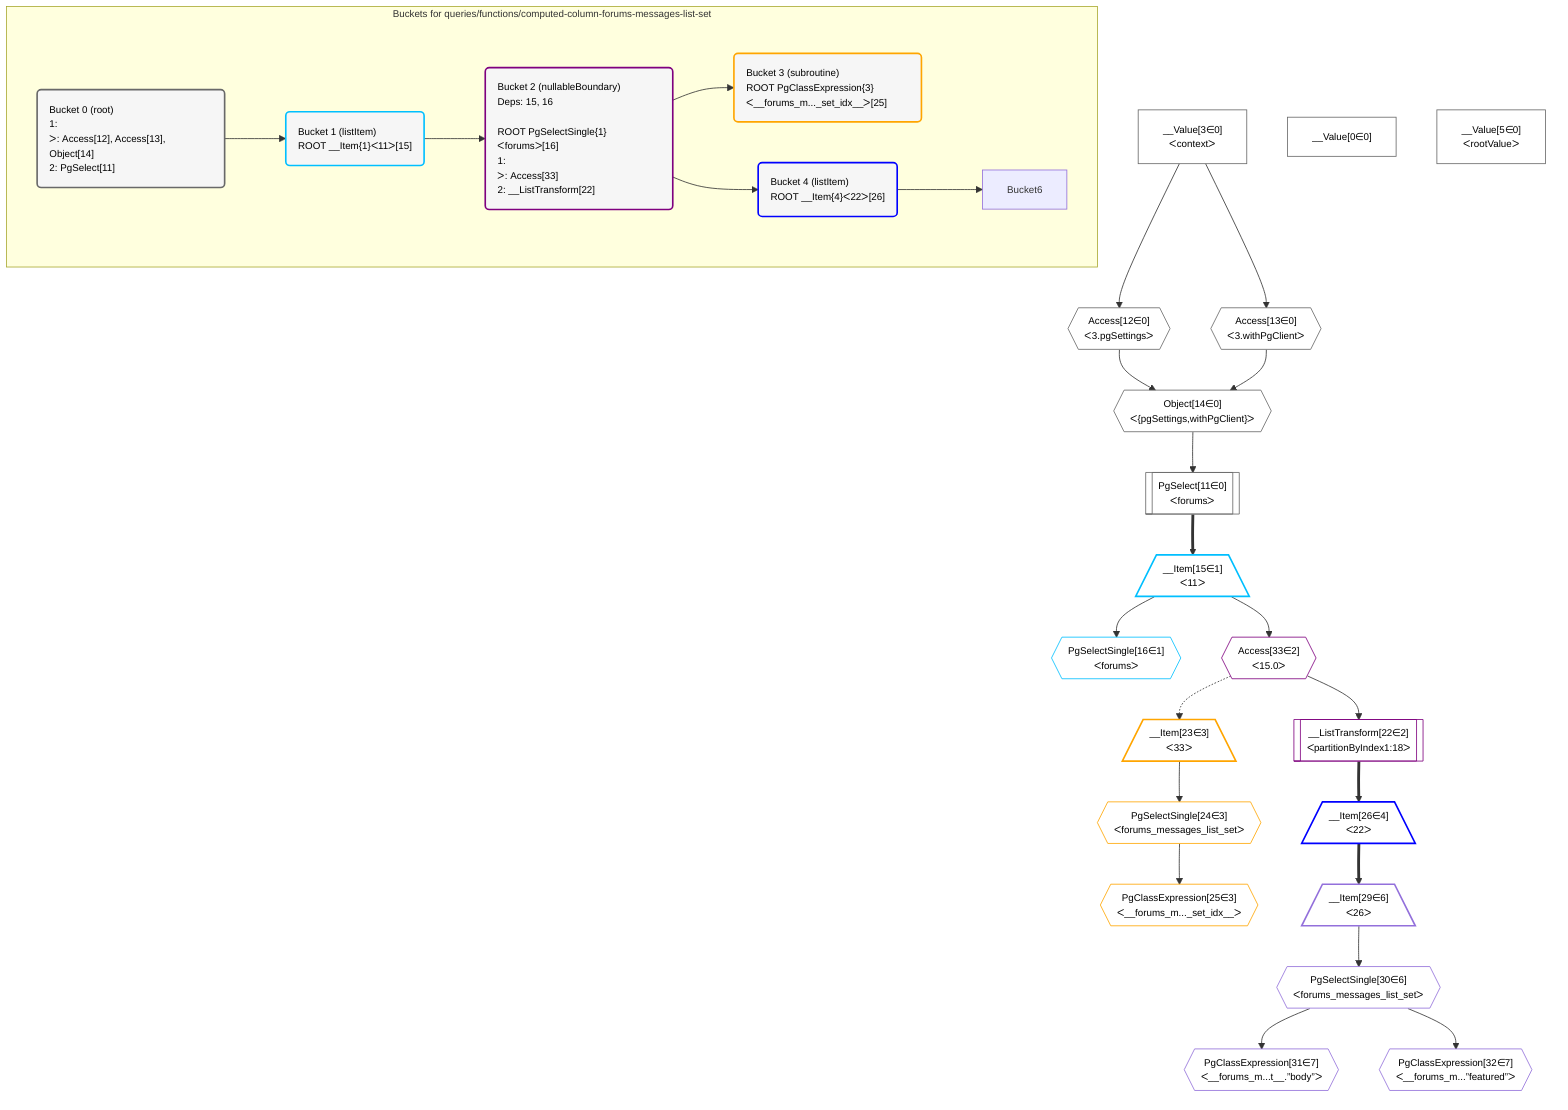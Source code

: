 %%{init: {'themeVariables': { 'fontSize': '12px'}}}%%
graph TD
    classDef path fill:#eee,stroke:#000,color:#000
    classDef plan fill:#fff,stroke-width:1px,color:#000
    classDef itemplan fill:#fff,stroke-width:2px,color:#000
    classDef unbatchedplan fill:#dff,stroke-width:1px,color:#000
    classDef sideeffectplan fill:#fcc,stroke-width:2px,color:#000
    classDef bucket fill:#f6f6f6,color:#000,stroke-width:2px,text-align:left


    %% plan dependencies
    Object14{{"Object[14∈0]<br />ᐸ{pgSettings,withPgClient}ᐳ"}}:::plan
    Access12{{"Access[12∈0]<br />ᐸ3.pgSettingsᐳ"}}:::plan
    Access13{{"Access[13∈0]<br />ᐸ3.withPgClientᐳ"}}:::plan
    Access12 & Access13 --> Object14
    PgSelect11[["PgSelect[11∈0]<br />ᐸforumsᐳ"]]:::plan
    Object14 --> PgSelect11
    __Value3["__Value[3∈0]<br />ᐸcontextᐳ"]:::plan
    __Value3 --> Access12
    __Value3 --> Access13
    __Value0["__Value[0∈0]"]:::plan
    __Value5["__Value[5∈0]<br />ᐸrootValueᐳ"]:::plan
    __Item15[/"__Item[15∈1]<br />ᐸ11ᐳ"\]:::itemplan
    PgSelect11 ==> __Item15
    PgSelectSingle16{{"PgSelectSingle[16∈1]<br />ᐸforumsᐳ"}}:::plan
    __Item15 --> PgSelectSingle16
    __ListTransform22[["__ListTransform[22∈2]<br />ᐸpartitionByIndex1:18ᐳ"]]:::plan
    Access33{{"Access[33∈2]<br />ᐸ15.0ᐳ"}}:::plan
    Access33 --> __ListTransform22
    __Item15 --> Access33
    __Item23[/"__Item[23∈3]<br />ᐸ33ᐳ"\]:::itemplan
    Access33 -.-> __Item23
    PgSelectSingle24{{"PgSelectSingle[24∈3]<br />ᐸforums_messages_list_setᐳ"}}:::plan
    __Item23 --> PgSelectSingle24
    PgClassExpression25{{"PgClassExpression[25∈3]<br />ᐸ__forums_m..._set_idx__ᐳ"}}:::plan
    PgSelectSingle24 --> PgClassExpression25
    __Item26[/"__Item[26∈4]<br />ᐸ22ᐳ"\]:::itemplan
    __ListTransform22 ==> __Item26
    __Item29[/"__Item[29∈6]<br />ᐸ26ᐳ"\]:::itemplan
    __Item26 ==> __Item29
    PgSelectSingle30{{"PgSelectSingle[30∈6]<br />ᐸforums_messages_list_setᐳ"}}:::plan
    __Item29 --> PgSelectSingle30
    PgClassExpression31{{"PgClassExpression[31∈7]<br />ᐸ__forums_m...t__.”body”ᐳ"}}:::plan
    PgSelectSingle30 --> PgClassExpression31
    PgClassExpression32{{"PgClassExpression[32∈7]<br />ᐸ__forums_m...”featured”ᐳ"}}:::plan
    PgSelectSingle30 --> PgClassExpression32

    %% define steps

    subgraph "Buckets for queries/functions/computed-column-forums-messages-list-set"
    Bucket0("Bucket 0 (root)<br />1: <br />ᐳ: Access[12], Access[13], Object[14]<br />2: PgSelect[11]"):::bucket
    classDef bucket0 stroke:#696969
    class Bucket0,__Value0,__Value3,__Value5,PgSelect11,Access12,Access13,Object14 bucket0
    Bucket1("Bucket 1 (listItem)<br />ROOT __Item{1}ᐸ11ᐳ[15]"):::bucket
    classDef bucket1 stroke:#00bfff
    class Bucket1,__Item15,PgSelectSingle16 bucket1
    Bucket2("Bucket 2 (nullableBoundary)<br />Deps: 15, 16<br /><br />ROOT PgSelectSingle{1}ᐸforumsᐳ[16]<br />1: <br />ᐳ: Access[33]<br />2: __ListTransform[22]"):::bucket
    classDef bucket2 stroke:#7f007f
    class Bucket2,__ListTransform22,Access33 bucket2
    Bucket3("Bucket 3 (subroutine)<br />ROOT PgClassExpression{3}ᐸ__forums_m..._set_idx__ᐳ[25]"):::bucket
    classDef bucket3 stroke:#ffa500
    class Bucket3,__Item23,PgSelectSingle24,PgClassExpression25 bucket3
    Bucket4("Bucket 4 (listItem)<br />ROOT __Item{4}ᐸ22ᐳ[26]"):::bucket
    classDef bucket4 stroke:#0000ff
    class Bucket4,__Item26 bucket4
    Bucket0 --> Bucket1
    Bucket1 --> Bucket2
    Bucket2 --> Bucket3 & Bucket4
    Bucket4 --> Bucket6
    end